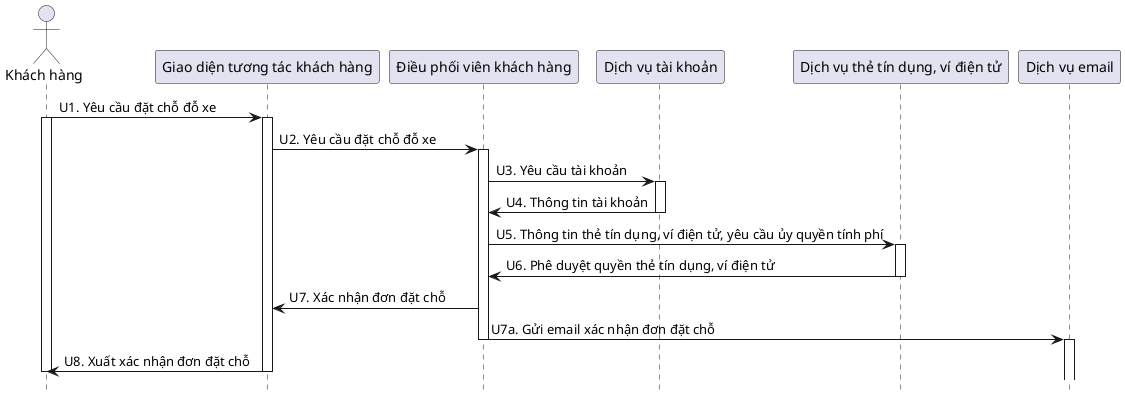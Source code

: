 Sequence diagram
@startuml SequenceDiagram
hide footbox
actor "Khách hàng" as Customer
participant "Giao diện tương tác khách hàng" as GDTT
participant "Điều phối viên khách hàng" as DPV
participant "Dịch vụ tài khoản" as DVTK 
participant "Dịch vụ thẻ tín dụng, ví điện tử" as DVTD 
participant "Dịch vụ email" as Email


Customer -> GDTT : U1. Yêu cầu đặt chỗ đỗ xe
activate Customer
activate GDTT
GDTT -> DPV: U2. Yêu cầu đặt chỗ đỗ xe
activate DPV


DPV -> DVTK : U3. Yêu cầu tài khoản
activate DVTK

DVTK -> DPV : U4. Thông tin tài khoản
deactivate DVTK

DPV -> DVTD : U5. Thông tin thẻ tín dụng, ví điện tử, yêu cầu ủy quyền tính phí
activate DVTD

DVTD -> DPV: U6. Phê duyệt quyền thẻ tín dụng, ví điện tử
deactivate DVTD

DPV -> GDTT: U7. Xác nhận đơn đặt chỗ
DPV-> Email: U7a. Gửi email xác nhận đơn đặt chỗ 
deactivate DPV
activate Email
deactivate Email


GDTT -> Customer: U8. Xuất xác nhận đơn đặt chỗ
deactivate GDTT
deactivate Customer

@enduml